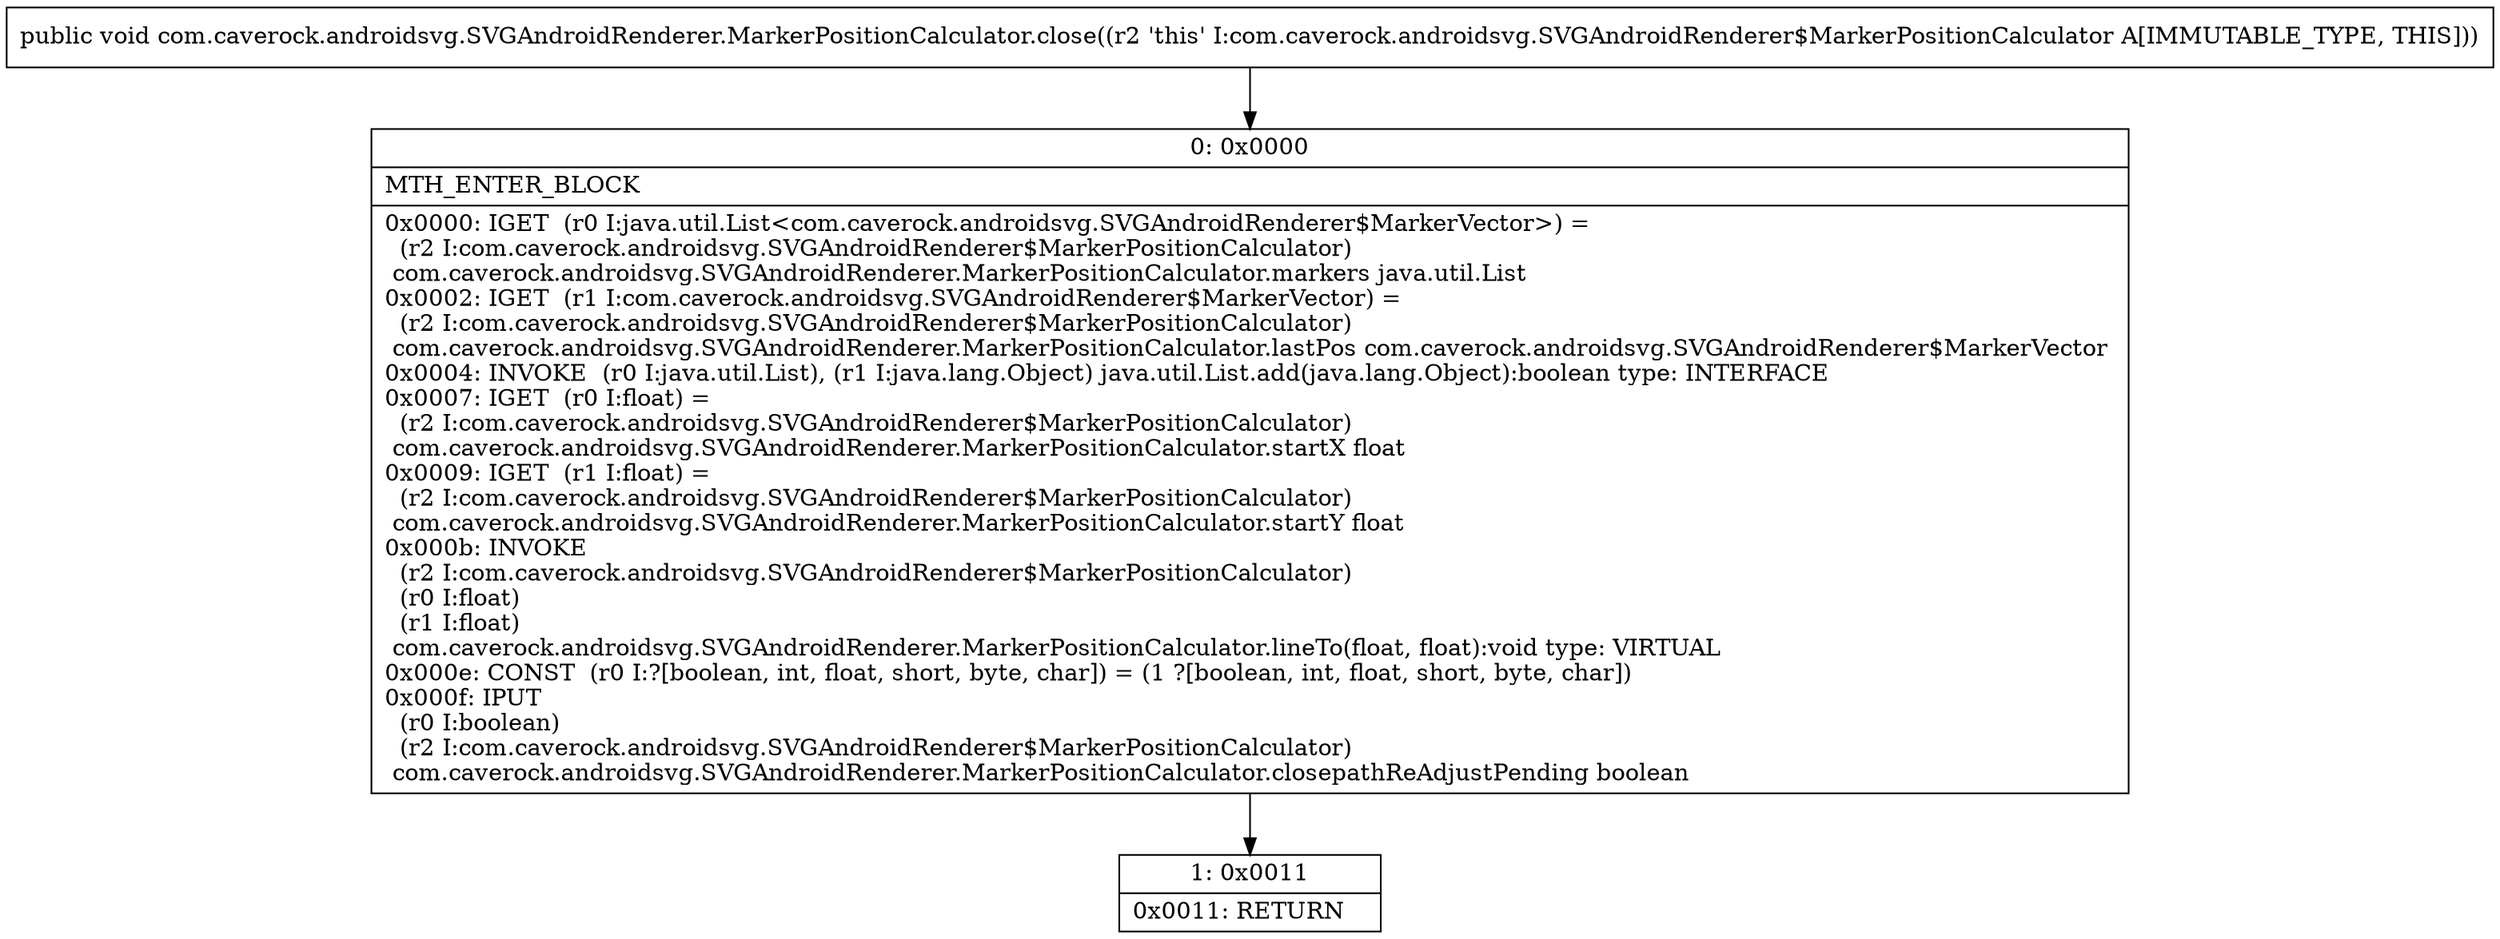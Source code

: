 digraph "CFG forcom.caverock.androidsvg.SVGAndroidRenderer.MarkerPositionCalculator.close()V" {
Node_0 [shape=record,label="{0\:\ 0x0000|MTH_ENTER_BLOCK\l|0x0000: IGET  (r0 I:java.util.List\<com.caverock.androidsvg.SVGAndroidRenderer$MarkerVector\>) = \l  (r2 I:com.caverock.androidsvg.SVGAndroidRenderer$MarkerPositionCalculator)\l com.caverock.androidsvg.SVGAndroidRenderer.MarkerPositionCalculator.markers java.util.List \l0x0002: IGET  (r1 I:com.caverock.androidsvg.SVGAndroidRenderer$MarkerVector) = \l  (r2 I:com.caverock.androidsvg.SVGAndroidRenderer$MarkerPositionCalculator)\l com.caverock.androidsvg.SVGAndroidRenderer.MarkerPositionCalculator.lastPos com.caverock.androidsvg.SVGAndroidRenderer$MarkerVector \l0x0004: INVOKE  (r0 I:java.util.List), (r1 I:java.lang.Object) java.util.List.add(java.lang.Object):boolean type: INTERFACE \l0x0007: IGET  (r0 I:float) = \l  (r2 I:com.caverock.androidsvg.SVGAndroidRenderer$MarkerPositionCalculator)\l com.caverock.androidsvg.SVGAndroidRenderer.MarkerPositionCalculator.startX float \l0x0009: IGET  (r1 I:float) = \l  (r2 I:com.caverock.androidsvg.SVGAndroidRenderer$MarkerPositionCalculator)\l com.caverock.androidsvg.SVGAndroidRenderer.MarkerPositionCalculator.startY float \l0x000b: INVOKE  \l  (r2 I:com.caverock.androidsvg.SVGAndroidRenderer$MarkerPositionCalculator)\l  (r0 I:float)\l  (r1 I:float)\l com.caverock.androidsvg.SVGAndroidRenderer.MarkerPositionCalculator.lineTo(float, float):void type: VIRTUAL \l0x000e: CONST  (r0 I:?[boolean, int, float, short, byte, char]) = (1 ?[boolean, int, float, short, byte, char]) \l0x000f: IPUT  \l  (r0 I:boolean)\l  (r2 I:com.caverock.androidsvg.SVGAndroidRenderer$MarkerPositionCalculator)\l com.caverock.androidsvg.SVGAndroidRenderer.MarkerPositionCalculator.closepathReAdjustPending boolean \l}"];
Node_1 [shape=record,label="{1\:\ 0x0011|0x0011: RETURN   \l}"];
MethodNode[shape=record,label="{public void com.caverock.androidsvg.SVGAndroidRenderer.MarkerPositionCalculator.close((r2 'this' I:com.caverock.androidsvg.SVGAndroidRenderer$MarkerPositionCalculator A[IMMUTABLE_TYPE, THIS])) }"];
MethodNode -> Node_0;
Node_0 -> Node_1;
}

